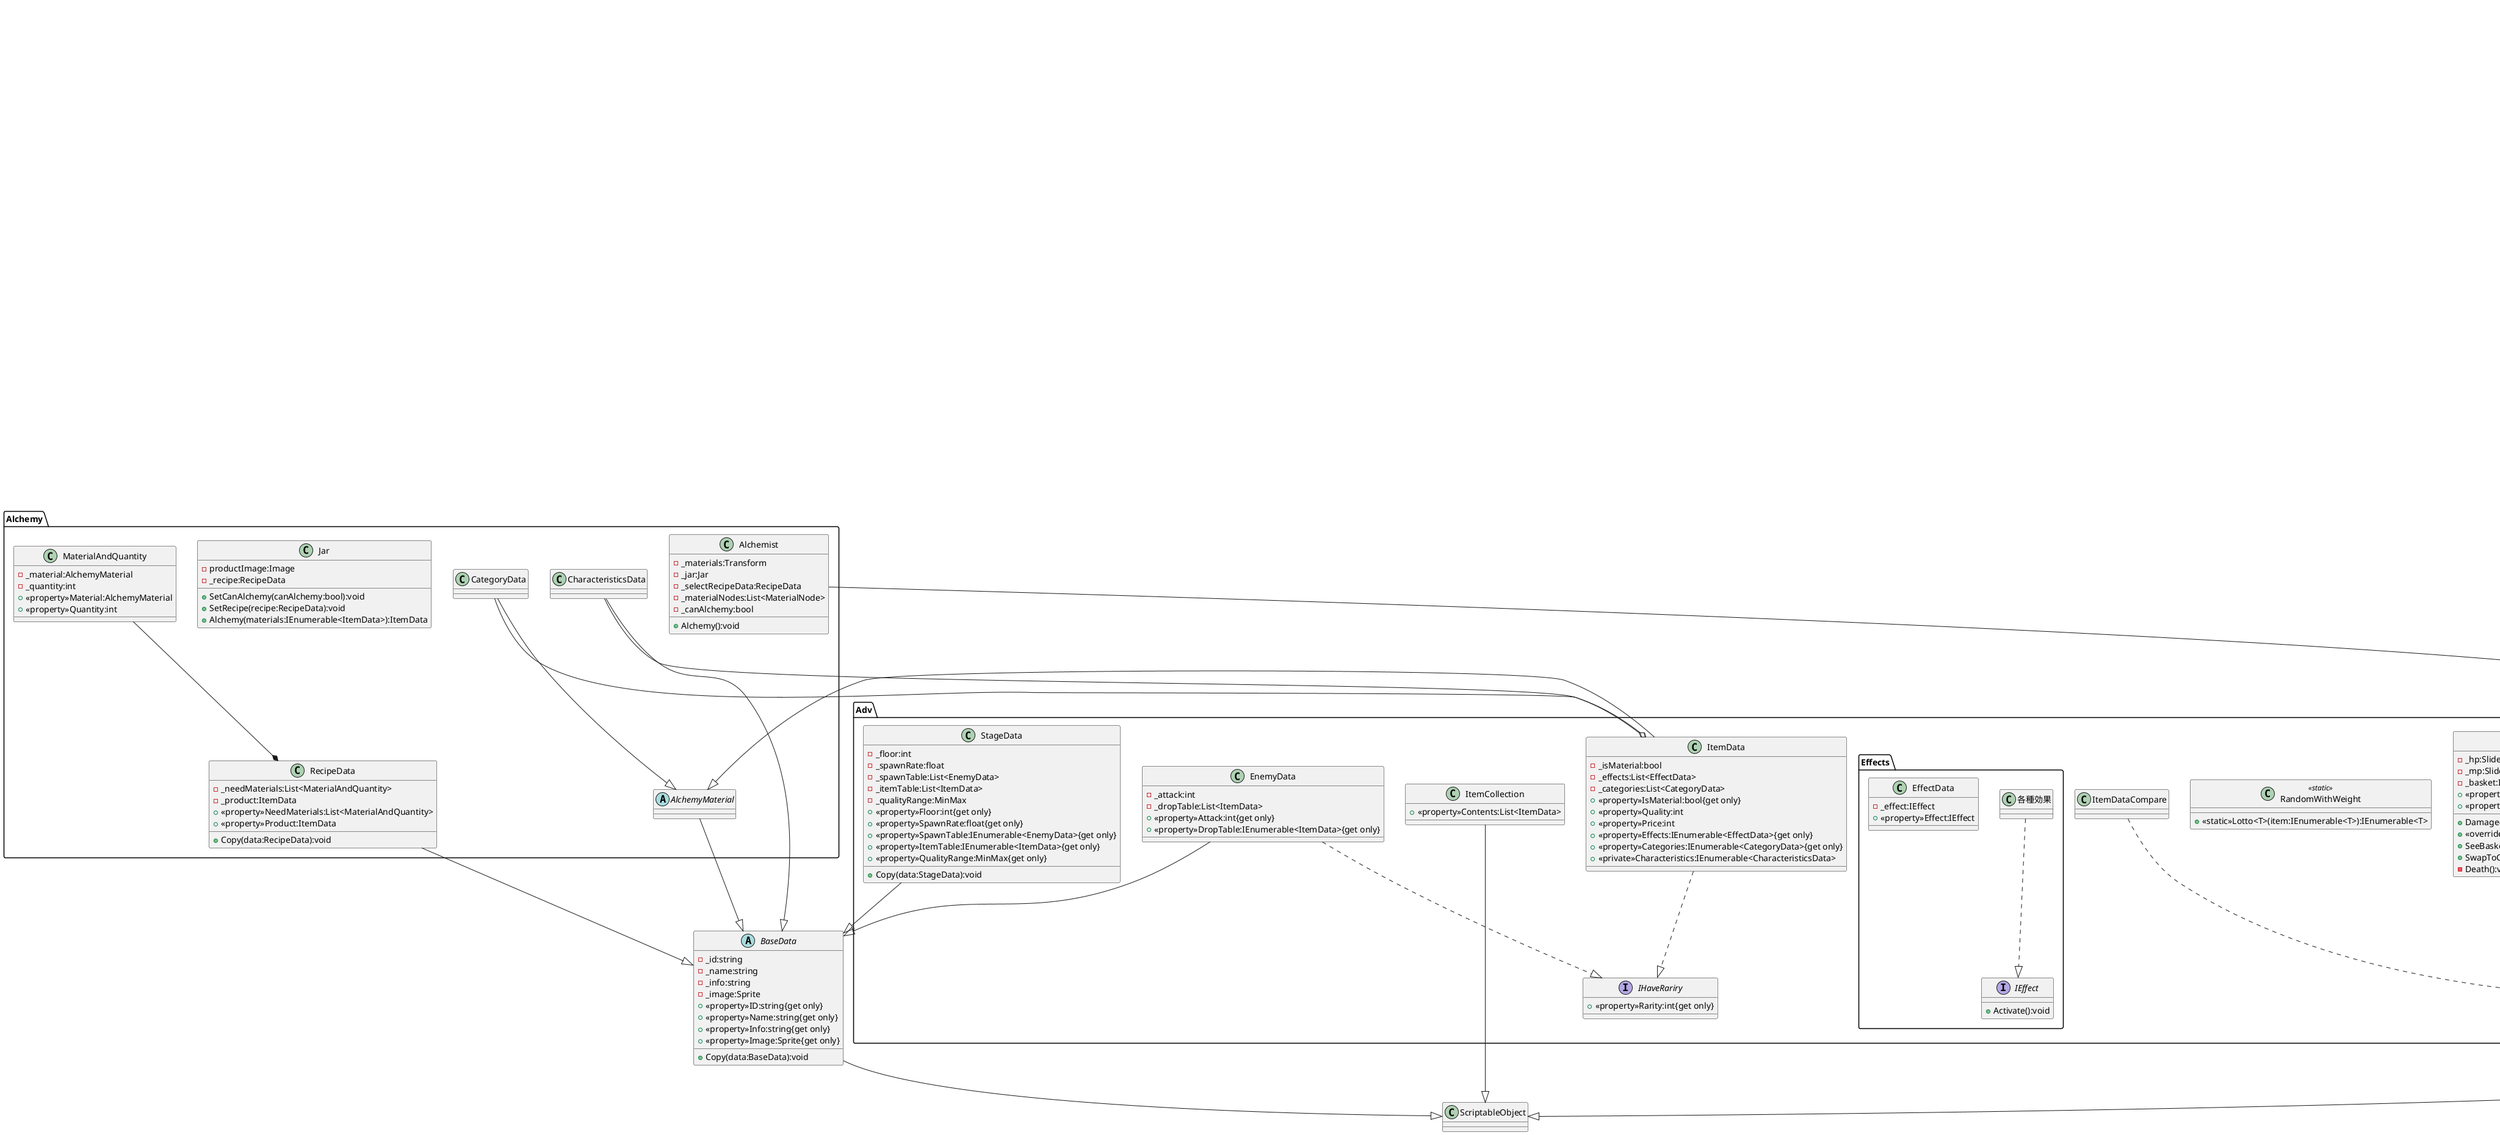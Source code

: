 @startuml

package Adv
{
    package Effects
    {
        interface IEffect
        {
            +Activate():void
        }
        class 各種効果
        class EffectData
        {
            -_effect:IEffect
            +<<property>>Effect:IEffect
        }
    }
    interface IHaveRariry
    {
        +<<property>>Rarity:int{get only}
    }
    class RandomWithWeight <<static>>
    {
        +<<static>>Lotto<T>(item:IEnumerable<T>):IEnumerable<T>
    }
    class ItemData
    {
        -_isMaterial:bool
        -_effects:List<EffectData>
        -_categories:List<CategoryData>
        +<<property>>IsMaterial:bool{get only}
        +<<property>>Quality:int
        +<<property>>Price:int
        +<<property>>Effects:IEnumerable<EffectData>{get only}
        +<<property>>Categories:IEnumerable<CategoryData>{get only}
        +<<private>>Characteristics:IEnumerable<CharacteristicsData>
    }
    class EnemyData
    {
        -_attack:int
        -_dropTable:List<ItemData>
        +<<property>>Attack:int{get only}
        +<<property>>DropTable:IEnumerable<ItemData>{get only}
    }
    class StageData
    {
        -_floor:int
        -_spawnRate:float
        -_spawnTable:List<EnemyData>
        -_itemTable:List<ItemData>
        -_qualityRange:MinMax
        +<<property>>Floor:int{get only}
        +<<property>>SpawnRate:float{get only}
        +<<property>>SpawnTable:IEnumerable<EnemyData>{get only}
        +<<property>>ItemTable:IEnumerable<ItemData>{get only}
        +<<property>>QualityRange:MinMax{get only}
        +Copy(data:StageData):void
    }
    class Treasure
    {
        -_hp:SliderParameter
        -_mp:SliderParameter
        -_basket:ItemCollection
        +<<property>>HP:int
        +<<property>>MP:int
        +Damage(quantity:int):void
        +<<override>>GetItem(item:ItemData):void
        +SeeBasket():void
        +SwapToContainer():void
        -Death():void
    }
    class ItemCollection
    {
        +<<property>>Contents:List<ItemData>
    }
    class ItemDataCompare
}

package Alchemy
{
    class CategoryData
    class CharacteristicsData
    class RecipeData
    {
        -_needMaterials:List<MaterialAndQuantity>
        -_product:ItemData
        +<<property>>NeedMaterials:List<MaterialAndQuantity>
        +<<property>>Product:ItemData
        +Copy(data:RecipeData):void
    }
    class MaterialAndQuantity
    {
        -_material:AlchemyMaterial
        -_quantity:int
        +<<property>>Material:AlchemyMaterial
        +<<property>>Quantity:int
    }
    class Jar
    {
        -productImage:Image
        -_recipe:RecipeData
        +SetCanAlchemy(canAlchemy:bool):void
        +SetRecipe(recipe:RecipeData):void
        +Alchemy(materials:IEnumerable<ItemData>):ItemData
    }
    class Alchemist
    {
        -_materials:Transform
        -_jar:Jar
        -_selectRecipeData:RecipeData
        -_materialNodes:List<MaterialNode>
        -_canAlchemy:bool
        +Alchemy():void
    }
    abstract AlchemyMaterial
}

package Sweeper
{
    package TileContents
    {
        interface ITileContents
        {
            +<<property>>Image:Sprite
            +Open():void
        }
        class None
        {
            +None()
        }
        class Enemy
        {
            -_enemyData:EnemyData
            +Enemy()
            +Enemy(data:EnemyData)
        }
        class Stair
        {
            +Stair()
        }
        class Pick
        {
            -datas:List<ItemData>
            -OpenProcess():IEnumerator
            +Pick()
            +Pick(datas:List<ItemData>)
        }
        class Exit
        {
            +Exit()
        }
    }
    class Tile
    {
        -_aroundTiles:List<Tile>
        -_contentsMap::Dictionary<Type,int>
        +<<property>>Contents:ITileContents
        +<<property>>ContentsMap:IDictionary<Type,int>{ get only }
        +<<property>>AroundTiles:IEnumerable<TIle>{ get only }
        +<<property>>Pos:Vector2
        +<<property>>CanOpen:bool
        +AddAroundTile(tile:Tile)
        +CountUpAround(target:ITileContents):void
        +Open():void
    }
    class TileView
    {
        -_tileImage:Image
        -_hints:Transform
        -_contents:GameObject
        -_bad:GameObject
        -_animator:Animator
        +Open():void
        +ShowHints(contentsMap:IDictionary<Type,int>):void
        +ShowContens(contents:ITileContents):void
        +ChangeBad():void
    }
    class TileController
    {
        -_tile:Tile
        -_tileView:TileView
    }
    class TileFactory
    class Stage
    {
        -_gridLayoutGroup:GridlayoutGroup
        -viewSize:int
        -_stageData:StageData
        -_info
        +<<property>>Map:GameObject[][]{ private set }
        +<<property>>Width:int{ private set }
        +<<property>>Height:int{ private set }
        +<<property>>NowFloor:int{ private set }
        -Reset(width:int,height:int):void
        -Clear():void
        +Create(width:int, height:int, stageOption:StageOption):void
        +SetContents(contents:ITileContents, index:int):void
        +Next():void
    }
    class StageOption
    {
        +Enemy:int
        +Storage:int
        +Stair:int
        +Openable:int
        +SpawnTable:List<EnemyData>
        +ItemTable:List<ItemData>
    }
}

package UI
{
    package Counters
    {
        class ContentsCounter
        {
            -_image:Sprite
            -_value:TextMeshProUGUI
            +<<property>>Value:int
            +Init(image:Sprite,value:int,operand:bool,color:Color)
        }
        class ContentsCounterFactory
    }
    package Popups
    {
        class Dialog
        {
            -_body:TextMeshProUGUI
            -_onAgree:GameObject
            -_onDisAgree:GameObject
            +Show(type:DialogType,text:string,onAgree:Action,onDisAgree:Action)
        }
        enum DialogType
        {
            AgreeOnly,
            Switch,
        }
        class DialogFactory
    }
    package Sliders
    {
        class SliderParameter
        {
            -_options:SliderParameterOptions
            -_text:TextMeshProUGUI
            -_value:TextMeshProUGUI
            -_slider:Slider
            +<<property>>Name:string{get only}
            +<<property>>Min:float{get only}
            +<<property>>Max:float{get only}
            +<<property>>Value:float
            +Init(name:string,min:float,max:float):void
            +SetName(name:string):void
            +Range(min:float,max:float):void
        }
        enum SliderParameterOptions
        {
            ValueNone,
            ValueOnly,
            ValueAndMax,
        }
    }
    package Viewers
    {
        class ItemInfoViewer
        {
            -_order:ItemData
            -_itemName:TextMeshProUGUI
            -_itemImage:Image
            -_itemQuality:SliderParameter
            -_effectIcons:Transform
            -_characteristicIcons:Transform
        }
        class ItemNode
        {
            -_image:Image
            -_text:TextMeshProUGUI
            -_item:ItemData
            -_holding:int
            +<<property>>Item:ItemData{get only}
            +<<property>>Holding:int
            +Init(item:ItemData):void
        }
        class ItemNodeFactroy
        class ItemViewer
        {
            -_contents:Transform
            -_collections:ItemCollection
            -_factory:IFactory<GameObject>
            #_order:ItemViewOrder
            #_closeButton:Button
            -CreateItemNode(item:ItemData):void
            +Close():void
            +Show(collection:ItemCollection):void
        }
        class ItemSelector
        {
            -_selectedItems:ItemCollection
            -_selectNum:int
        }
        class ItemViewOrder
        {
            +<<property>>IDs:List<string>
            +Reset():void
        }
        class ItemSelectOrder
        {
            +SelectNum:int
        }
    }
    class StageInfo
    {
        -_contents:Transform
        -_floor:TextMeshProUGUI
        -_timer:ContentsCounter
        -factory:IFactory<GameObject
        +SetTimer(timeLimit:int):void
        +SetFloor(floorInfo:string)
        +ShowContents(option:StageOption)
        -CountContents<T>(list:IEnumerable<T>)
    }

    class StageNode
    {
        -_text:TextMeshProUGUI
        -_base:StageData
        -_loadStageData:StageData
    }

    class PickItemFactory
    class PickItem
    {
        -_image:Image
        -_rectTransform:RectTransform
        +Init(sprite:Sprite):void
        +Move(tf:Transform):void
    }
    class RecipeNode
    {
        -_image:Image
        -_name:TextMeshProUGUI
        -_out:RecipeData
        -_base:RecipeData
        +Init(recipe:RecipeData):void
    }
    class MaterialNodeFactory
    class MaterialNode
    {
        -_image:Image
        -_requiredAndSelectedNum:TextMeshProUGUI
        -_selectMaterials:ItemCollection
        -_order:ItemSelectOrder
        -_materialAndQuantity:MaterialAndQuantity
        -_selectedMaterials:List<ItemData>
        +<<property>>NeedQuantity:int{get only}
        +<<property>>SelectedMaterials:IEnumerable<ItemData>{get only}
        -WaitSelect():IEnumerator
        +Init(materialAndQuantity:MaterialAndQuantity):void
        +SelectClear():void
    }
}

abstract LongPressMonoBehaviour
{
    #OnLongPressed():void
}
abstract BaseData
{
    -_id:string
    -_name:string
    -_info:string
    -_image:Sprite
    +<<property>>ID:string{get only}
    +<<property>>Name:string{get only}
    +<<property>>Info:string{get only}
    +<<property>>Image:Sprite{get only}
    +Copy(data:BaseData):void
}
class BaseDataCompare
class Player
{
    -_container:ItemCollection
    +<<virtual>>GetItem(item:ItemData):void
    +GetItmes(items:IEnumerable<ItemData>):void
    +<<virtual>>RemoveItem(item:ItemData):void
    +RemoveItems(items:IEnumerable<ItemData>):void
}
class GameManager
interface IFactory<T>
{
    +Create():T
}


Enemy ..|> ITileContents
None ..|> ITileContents
Stair ..|> ITileContents
Pick ..|> ITileContents
Exit ..|> ITileContents

TileFactory ..|> IFactory
DialogFactory ..|> IFactory
ContentsCounterFactory ..|> IFactory
ItemNodeFactroy ..|> IFactory
PickItemFactory ..|> IFactory
MaterialNodeFactory --|> IFactory

TileFactory ..> Tile : Create
DialogFactory ..> Dialog : Create
ContentsCounterFactory ..> ContentsCounter : Create
ItemNodeFactroy ..> ItemNode : Create
PickItemFactory ..> PickItem : Create
MaterialNodeFactory ..> MaterialNode : Create

TileController ..|> IPointerClickHandler
StageNode ..|> IPointerClickHandler
ItemNode ..|> IPointerClickHandler
RecipeNode ..|> IPointerClickHandler
MaterialNode ..|> IPointerClickHandler

EnemyData ..|> IHaveRariry
ItemData ..|> IHaveRariry

各種効果 ..|> IEffect

ItemDataCompare ..|> IEqualityComparer
BaseDataCompare ..|> IEqualityComparer

RecipeData --|> BaseData
AlchemyMaterial --|> BaseData
CharacteristicsData --|> BaseData
EnemyData --|> BaseData
StageData --|> BaseData
BaseData --|> ScriptableObject
ItemCollection --|> ScriptableObject
ItemViewOrder --|> ScriptableObject

ItemData --|> AlchemyMaterial
CategoryData --|> AlchemyMaterial

Treasure --|> Player
Alchemist --|> Player

ItemSelector --|> ItemViewer
ItemSelectOrder --|> ItemViewOrder
ItemNode --|> LongPressMonoBehaviour

Stage -- StageInfo
Dialog -- DialogType

MaterialNode --> ItemSelectOrder : Data set
ItemViewer --> ItemViewOrder : Data set & load
ItemSelector --> ItemSelectOrder : Data set & load

TileController *--> Tile
TileController *--> TileView
Tile *--> ITileContents
Stage *--> StageOption

CategoryData --o ItemData
CharacteristicsData --o ItemData
ItemNode --o ItemViewer

MaterialAndQuantity --* RecipeData

@enduml